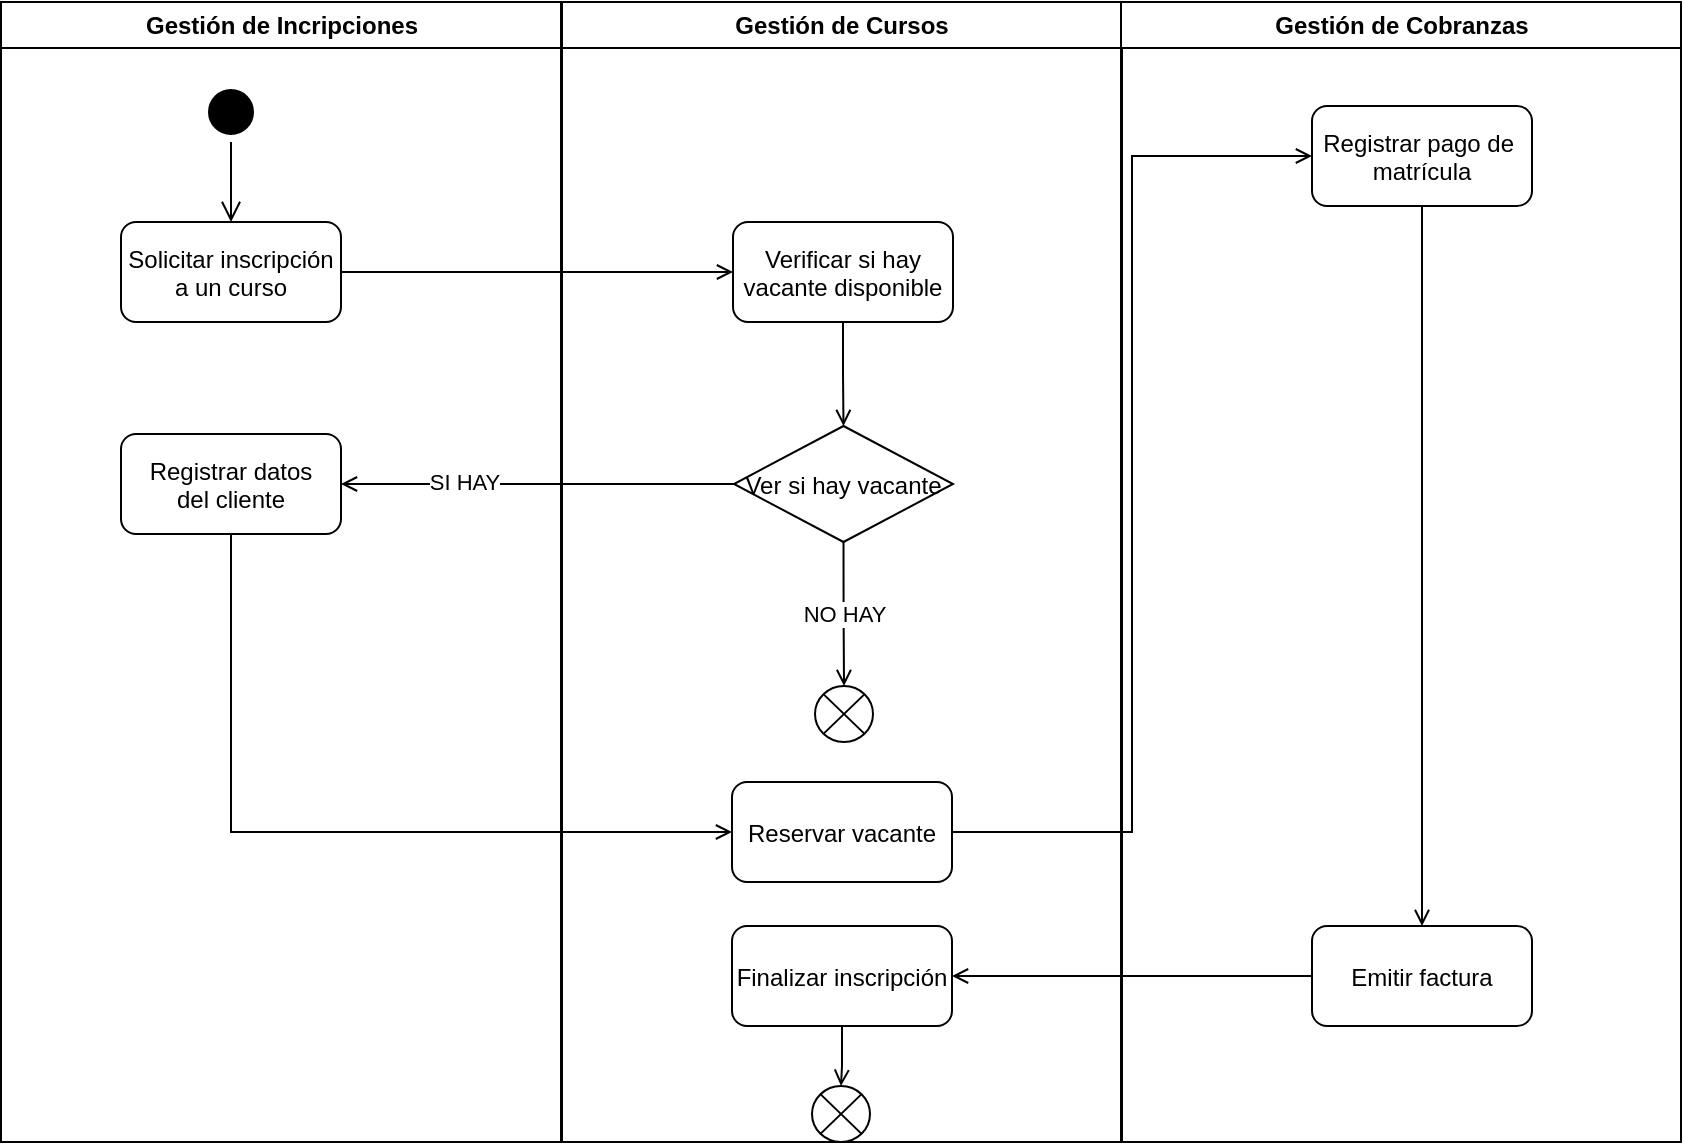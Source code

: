 <mxfile version="21.1.4" type="github">
  <diagram name="Page-1" id="e7e014a7-5840-1c2e-5031-d8a46d1fe8dd">
    <mxGraphModel dx="756" dy="434" grid="1" gridSize="10" guides="1" tooltips="1" connect="1" arrows="1" fold="1" page="1" pageScale="1" pageWidth="1169" pageHeight="826" background="none" math="0" shadow="0">
      <root>
        <mxCell id="0" />
        <mxCell id="1" parent="0" />
        <mxCell id="2" value="Gestión de Incripciones" style="swimlane;whiteSpace=wrap" parent="1" vertex="1">
          <mxGeometry x="164.5" y="128" width="280" height="570" as="geometry" />
        </mxCell>
        <mxCell id="5" value="" style="ellipse;shape=startState;fillColor=#000000;strokeColor=#000000;" parent="2" vertex="1">
          <mxGeometry x="100" y="40" width="30" height="30" as="geometry" />
        </mxCell>
        <mxCell id="6" value="" style="edgeStyle=elbowEdgeStyle;elbow=horizontal;verticalAlign=bottom;endArrow=open;endSize=8;strokeColor=#000000;endFill=1;rounded=0" parent="2" source="5" target="7" edge="1">
          <mxGeometry x="100" y="40" as="geometry">
            <mxPoint x="115" y="110" as="targetPoint" />
          </mxGeometry>
        </mxCell>
        <mxCell id="7" value="Solicitar inscripción&#xa;a un curso" style="rounded=1;" parent="2" vertex="1">
          <mxGeometry x="60" y="110" width="110" height="50" as="geometry" />
        </mxCell>
        <mxCell id="30" value="Registrar datos&#xa;del cliente" style="rounded=1;" parent="2" vertex="1">
          <mxGeometry x="60" y="216" width="110" height="50" as="geometry" />
        </mxCell>
        <mxCell id="3" value="Gestión de Cursos" style="swimlane;whiteSpace=wrap" parent="1" vertex="1">
          <mxGeometry x="445" y="128" width="280" height="570" as="geometry" />
        </mxCell>
        <mxCell id="lwlD-sQsJKPBV1oqQ7p9-45" value="" style="edgeStyle=orthogonalEdgeStyle;rounded=0;orthogonalLoop=1;jettySize=auto;html=1;endArrow=open;endFill=0;" edge="1" parent="3" source="8" target="21">
          <mxGeometry relative="1" as="geometry" />
        </mxCell>
        <mxCell id="8" value="Verificar si hay&#xa;vacante disponible" style="rounded=1;" parent="3" vertex="1">
          <mxGeometry x="85.5" y="110" width="110" height="50" as="geometry" />
        </mxCell>
        <mxCell id="lwlD-sQsJKPBV1oqQ7p9-61" value="NO HAY" style="edgeStyle=orthogonalEdgeStyle;rounded=0;orthogonalLoop=1;jettySize=auto;html=1;exitX=0.5;exitY=1;exitDx=0;exitDy=0;entryX=0.5;entryY=0;entryDx=0;entryDy=0;endArrow=open;endFill=0;" edge="1" parent="3" source="21" target="lwlD-sQsJKPBV1oqQ7p9-58">
          <mxGeometry relative="1" as="geometry" />
        </mxCell>
        <mxCell id="21" value="Ver si hay vacante" style="rhombus;" parent="3" vertex="1">
          <mxGeometry x="86" y="212" width="109.5" height="58" as="geometry" />
        </mxCell>
        <mxCell id="10" value="Reservar vacante" style="rounded=1;" parent="3" vertex="1">
          <mxGeometry x="85" y="390" width="110" height="50" as="geometry" />
        </mxCell>
        <mxCell id="lwlD-sQsJKPBV1oqQ7p9-58" value="" style="shape=sumEllipse;perimeter=ellipsePerimeter;whiteSpace=wrap;html=1;backgroundOutline=1;" vertex="1" parent="3">
          <mxGeometry x="126.5" y="342" width="29" height="28" as="geometry" />
        </mxCell>
        <mxCell id="lwlD-sQsJKPBV1oqQ7p9-70" style="edgeStyle=orthogonalEdgeStyle;rounded=0;orthogonalLoop=1;jettySize=auto;html=1;entryX=0.5;entryY=0;entryDx=0;entryDy=0;endArrow=open;endFill=0;" edge="1" parent="3" source="lwlD-sQsJKPBV1oqQ7p9-66" target="lwlD-sQsJKPBV1oqQ7p9-69">
          <mxGeometry relative="1" as="geometry" />
        </mxCell>
        <mxCell id="lwlD-sQsJKPBV1oqQ7p9-66" value="Finalizar inscripción" style="rounded=1;" vertex="1" parent="3">
          <mxGeometry x="85" y="462" width="110" height="50" as="geometry" />
        </mxCell>
        <mxCell id="lwlD-sQsJKPBV1oqQ7p9-69" value="" style="shape=sumEllipse;perimeter=ellipsePerimeter;whiteSpace=wrap;html=1;backgroundOutline=1;" vertex="1" parent="3">
          <mxGeometry x="125" y="542" width="29" height="28" as="geometry" />
        </mxCell>
        <mxCell id="4" value="Gestión de Cobranzas" style="swimlane;whiteSpace=wrap" parent="1" vertex="1">
          <mxGeometry x="724.5" y="128" width="280" height="570" as="geometry" />
        </mxCell>
        <mxCell id="lwlD-sQsJKPBV1oqQ7p9-65" style="edgeStyle=orthogonalEdgeStyle;rounded=0;orthogonalLoop=1;jettySize=auto;html=1;entryX=0.5;entryY=0;entryDx=0;entryDy=0;endArrow=open;endFill=0;" edge="1" parent="4" source="lwlD-sQsJKPBV1oqQ7p9-62" target="lwlD-sQsJKPBV1oqQ7p9-64">
          <mxGeometry relative="1" as="geometry" />
        </mxCell>
        <mxCell id="lwlD-sQsJKPBV1oqQ7p9-62" value="Registrar pago de &#xa;matrícula" style="rounded=1;" vertex="1" parent="4">
          <mxGeometry x="95.5" y="52" width="110" height="50" as="geometry" />
        </mxCell>
        <mxCell id="lwlD-sQsJKPBV1oqQ7p9-64" value="Emitir factura" style="rounded=1;" vertex="1" parent="4">
          <mxGeometry x="95.5" y="462" width="110" height="50" as="geometry" />
        </mxCell>
        <mxCell id="9" value="" style="endArrow=open;strokeColor=#000000;endFill=1;rounded=0" parent="1" source="7" target="8" edge="1">
          <mxGeometry relative="1" as="geometry" />
        </mxCell>
        <mxCell id="lwlD-sQsJKPBV1oqQ7p9-47" value="" style="edgeStyle=orthogonalEdgeStyle;rounded=0;orthogonalLoop=1;jettySize=auto;html=1;entryX=1;entryY=0.5;entryDx=0;entryDy=0;endArrow=open;endFill=0;" edge="1" parent="1" source="21" target="30">
          <mxGeometry relative="1" as="geometry" />
        </mxCell>
        <mxCell id="lwlD-sQsJKPBV1oqQ7p9-48" value="SI HAY" style="edgeLabel;html=1;align=center;verticalAlign=middle;resizable=0;points=[];" vertex="1" connectable="0" parent="lwlD-sQsJKPBV1oqQ7p9-47">
          <mxGeometry x="0.379" y="-1" relative="1" as="geometry">
            <mxPoint as="offset" />
          </mxGeometry>
        </mxCell>
        <mxCell id="lwlD-sQsJKPBV1oqQ7p9-49" style="edgeStyle=orthogonalEdgeStyle;rounded=0;orthogonalLoop=1;jettySize=auto;html=1;exitX=0.5;exitY=1;exitDx=0;exitDy=0;entryX=0;entryY=0.5;entryDx=0;entryDy=0;endArrow=open;endFill=0;" edge="1" parent="1" source="30" target="10">
          <mxGeometry relative="1" as="geometry" />
        </mxCell>
        <mxCell id="lwlD-sQsJKPBV1oqQ7p9-63" style="edgeStyle=orthogonalEdgeStyle;rounded=0;orthogonalLoop=1;jettySize=auto;html=1;exitX=1;exitY=0.5;exitDx=0;exitDy=0;entryX=0;entryY=0.5;entryDx=0;entryDy=0;endArrow=open;endFill=0;" edge="1" parent="1" source="10" target="lwlD-sQsJKPBV1oqQ7p9-62">
          <mxGeometry relative="1" as="geometry" />
        </mxCell>
        <mxCell id="lwlD-sQsJKPBV1oqQ7p9-68" style="edgeStyle=orthogonalEdgeStyle;rounded=0;orthogonalLoop=1;jettySize=auto;html=1;entryX=1;entryY=0.5;entryDx=0;entryDy=0;endArrow=open;endFill=0;" edge="1" parent="1" source="lwlD-sQsJKPBV1oqQ7p9-64" target="lwlD-sQsJKPBV1oqQ7p9-66">
          <mxGeometry relative="1" as="geometry" />
        </mxCell>
      </root>
    </mxGraphModel>
  </diagram>
</mxfile>
